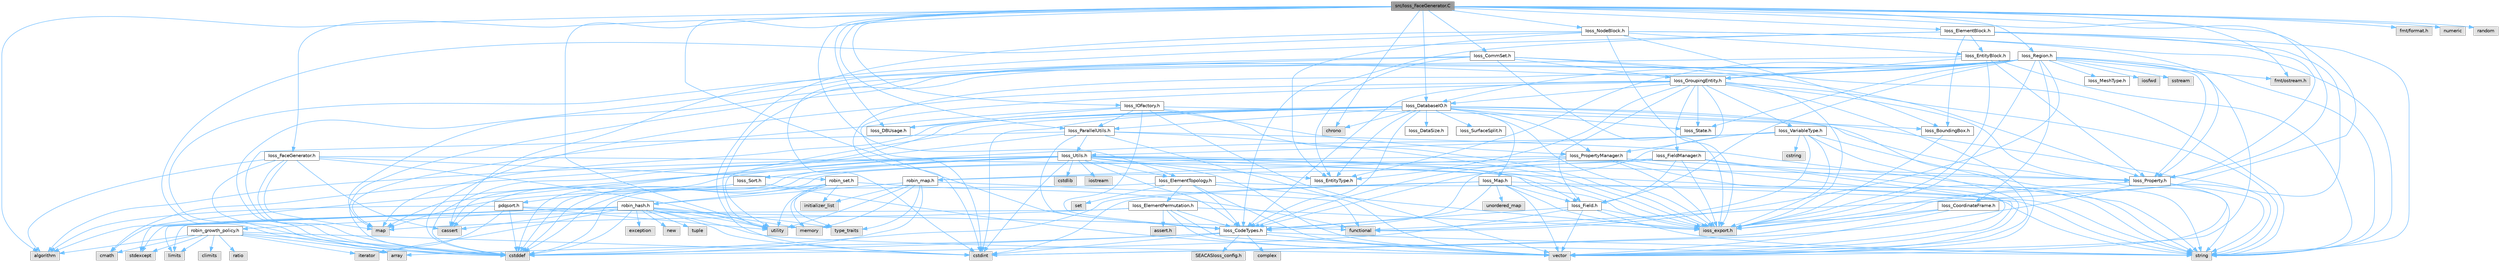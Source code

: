 digraph "src/Ioss_FaceGenerator.C"
{
 // INTERACTIVE_SVG=YES
 // LATEX_PDF_SIZE
  bgcolor="transparent";
  edge [fontname=Helvetica,fontsize=10,labelfontname=Helvetica,labelfontsize=10];
  node [fontname=Helvetica,fontsize=10,shape=box,height=0.2,width=0.4];
  Node1 [id="Node000001",label="src/Ioss_FaceGenerator.C",height=0.2,width=0.4,color="gray40", fillcolor="grey60", style="filled", fontcolor="black",tooltip=" "];
  Node1 -> Node2 [id="edge1_Node000001_Node000002",color="steelblue1",style="solid",tooltip=" "];
  Node2 [id="Node000002",label="Ioss_CodeTypes.h",height=0.2,width=0.4,color="grey40", fillcolor="white", style="filled",URL="$Ioss__CodeTypes_8h.html",tooltip=" "];
  Node2 -> Node3 [id="edge2_Node000002_Node000003",color="steelblue1",style="solid",tooltip=" "];
  Node3 [id="Node000003",label="array",height=0.2,width=0.4,color="grey60", fillcolor="#E0E0E0", style="filled",tooltip=" "];
  Node2 -> Node4 [id="edge3_Node000002_Node000004",color="steelblue1",style="solid",tooltip=" "];
  Node4 [id="Node000004",label="cstddef",height=0.2,width=0.4,color="grey60", fillcolor="#E0E0E0", style="filled",tooltip=" "];
  Node2 -> Node5 [id="edge4_Node000002_Node000005",color="steelblue1",style="solid",tooltip=" "];
  Node5 [id="Node000005",label="cstdint",height=0.2,width=0.4,color="grey60", fillcolor="#E0E0E0", style="filled",tooltip=" "];
  Node2 -> Node6 [id="edge5_Node000002_Node000006",color="steelblue1",style="solid",tooltip=" "];
  Node6 [id="Node000006",label="string",height=0.2,width=0.4,color="grey60", fillcolor="#E0E0E0", style="filled",tooltip=" "];
  Node2 -> Node7 [id="edge6_Node000002_Node000007",color="steelblue1",style="solid",tooltip=" "];
  Node7 [id="Node000007",label="vector",height=0.2,width=0.4,color="grey60", fillcolor="#E0E0E0", style="filled",tooltip=" "];
  Node2 -> Node8 [id="edge7_Node000002_Node000008",color="steelblue1",style="solid",tooltip=" "];
  Node8 [id="Node000008",label="SEACASIoss_config.h",height=0.2,width=0.4,color="grey60", fillcolor="#E0E0E0", style="filled",tooltip=" "];
  Node2 -> Node9 [id="edge8_Node000002_Node000009",color="steelblue1",style="solid",tooltip=" "];
  Node9 [id="Node000009",label="complex",height=0.2,width=0.4,color="grey60", fillcolor="#E0E0E0", style="filled",tooltip=" "];
  Node1 -> Node10 [id="edge9_Node000001_Node000010",color="steelblue1",style="solid",tooltip=" "];
  Node10 [id="Node000010",label="Ioss_CommSet.h",height=0.2,width=0.4,color="grey40", fillcolor="white", style="filled",URL="$Ioss__CommSet_8h.html",tooltip=" "];
  Node10 -> Node11 [id="edge10_Node000010_Node000011",color="steelblue1",style="solid",tooltip=" "];
  Node11 [id="Node000011",label="ioss_export.h",height=0.2,width=0.4,color="grey60", fillcolor="#E0E0E0", style="filled",tooltip=" "];
  Node10 -> Node12 [id="edge11_Node000010_Node000012",color="steelblue1",style="solid",tooltip=" "];
  Node12 [id="Node000012",label="Ioss_EntityType.h",height=0.2,width=0.4,color="grey40", fillcolor="white", style="filled",URL="$Ioss__EntityType_8h.html",tooltip=" "];
  Node10 -> Node13 [id="edge12_Node000010_Node000013",color="steelblue1",style="solid",tooltip=" "];
  Node13 [id="Node000013",label="Ioss_GroupingEntity.h",height=0.2,width=0.4,color="grey40", fillcolor="white", style="filled",URL="$Ioss__GroupingEntity_8h.html",tooltip=" "];
  Node13 -> Node11 [id="edge13_Node000013_Node000011",color="steelblue1",style="solid",tooltip=" "];
  Node13 -> Node2 [id="edge14_Node000013_Node000002",color="steelblue1",style="solid",tooltip=" "];
  Node13 -> Node14 [id="edge15_Node000013_Node000014",color="steelblue1",style="solid",tooltip=" "];
  Node14 [id="Node000014",label="Ioss_DatabaseIO.h",height=0.2,width=0.4,color="grey40", fillcolor="white", style="filled",URL="$Ioss__DatabaseIO_8h.html",tooltip=" "];
  Node14 -> Node11 [id="edge16_Node000014_Node000011",color="steelblue1",style="solid",tooltip=" "];
  Node14 -> Node15 [id="edge17_Node000014_Node000015",color="steelblue1",style="solid",tooltip=" "];
  Node15 [id="Node000015",label="Ioss_BoundingBox.h",height=0.2,width=0.4,color="grey40", fillcolor="white", style="filled",URL="$Ioss__BoundingBox_8h.html",tooltip=" "];
  Node15 -> Node11 [id="edge18_Node000015_Node000011",color="steelblue1",style="solid",tooltip=" "];
  Node14 -> Node2 [id="edge19_Node000014_Node000002",color="steelblue1",style="solid",tooltip=" "];
  Node14 -> Node16 [id="edge20_Node000014_Node000016",color="steelblue1",style="solid",tooltip=" "];
  Node16 [id="Node000016",label="Ioss_DBUsage.h",height=0.2,width=0.4,color="grey40", fillcolor="white", style="filled",URL="$Ioss__DBUsage_8h.html",tooltip=" "];
  Node14 -> Node17 [id="edge21_Node000014_Node000017",color="steelblue1",style="solid",tooltip=" "];
  Node17 [id="Node000017",label="Ioss_DataSize.h",height=0.2,width=0.4,color="grey40", fillcolor="white", style="filled",URL="$Ioss__DataSize_8h.html",tooltip=" "];
  Node14 -> Node12 [id="edge22_Node000014_Node000012",color="steelblue1",style="solid",tooltip=" "];
  Node14 -> Node18 [id="edge23_Node000014_Node000018",color="steelblue1",style="solid",tooltip=" "];
  Node18 [id="Node000018",label="Ioss_Map.h",height=0.2,width=0.4,color="grey40", fillcolor="white", style="filled",URL="$Ioss__Map_8h.html",tooltip=" "];
  Node18 -> Node11 [id="edge24_Node000018_Node000011",color="steelblue1",style="solid",tooltip=" "];
  Node18 -> Node2 [id="edge25_Node000018_Node000002",color="steelblue1",style="solid",tooltip=" "];
  Node18 -> Node19 [id="edge26_Node000018_Node000019",color="steelblue1",style="solid",tooltip=" "];
  Node19 [id="Node000019",label="Ioss_Field.h",height=0.2,width=0.4,color="grey40", fillcolor="white", style="filled",URL="$Ioss__Field_8h.html",tooltip=" "];
  Node19 -> Node11 [id="edge27_Node000019_Node000011",color="steelblue1",style="solid",tooltip=" "];
  Node19 -> Node2 [id="edge28_Node000019_Node000002",color="steelblue1",style="solid",tooltip=" "];
  Node19 -> Node4 [id="edge29_Node000019_Node000004",color="steelblue1",style="solid",tooltip=" "];
  Node19 -> Node6 [id="edge30_Node000019_Node000006",color="steelblue1",style="solid",tooltip=" "];
  Node19 -> Node7 [id="edge31_Node000019_Node000007",color="steelblue1",style="solid",tooltip=" "];
  Node18 -> Node4 [id="edge32_Node000018_Node000004",color="steelblue1",style="solid",tooltip=" "];
  Node18 -> Node5 [id="edge33_Node000018_Node000005",color="steelblue1",style="solid",tooltip=" "];
  Node18 -> Node6 [id="edge34_Node000018_Node000006",color="steelblue1",style="solid",tooltip=" "];
  Node18 -> Node7 [id="edge35_Node000018_Node000007",color="steelblue1",style="solid",tooltip=" "];
  Node18 -> Node20 [id="edge36_Node000018_Node000020",color="steelblue1",style="solid",tooltip=" "];
  Node20 [id="Node000020",label="unordered_map",height=0.2,width=0.4,color="grey60", fillcolor="#E0E0E0", style="filled",tooltip=" "];
  Node14 -> Node21 [id="edge37_Node000014_Node000021",color="steelblue1",style="solid",tooltip=" "];
  Node21 [id="Node000021",label="Ioss_ParallelUtils.h",height=0.2,width=0.4,color="grey40", fillcolor="white", style="filled",URL="$Ioss__ParallelUtils_8h.html",tooltip=" "];
  Node21 -> Node11 [id="edge38_Node000021_Node000011",color="steelblue1",style="solid",tooltip=" "];
  Node21 -> Node2 [id="edge39_Node000021_Node000002",color="steelblue1",style="solid",tooltip=" "];
  Node21 -> Node22 [id="edge40_Node000021_Node000022",color="steelblue1",style="solid",tooltip=" "];
  Node22 [id="Node000022",label="Ioss_Utils.h",height=0.2,width=0.4,color="grey40", fillcolor="white", style="filled",URL="$Ioss__Utils_8h.html",tooltip=" "];
  Node22 -> Node11 [id="edge41_Node000022_Node000011",color="steelblue1",style="solid",tooltip=" "];
  Node22 -> Node2 [id="edge42_Node000022_Node000002",color="steelblue1",style="solid",tooltip=" "];
  Node22 -> Node23 [id="edge43_Node000022_Node000023",color="steelblue1",style="solid",tooltip=" "];
  Node23 [id="Node000023",label="Ioss_ElementTopology.h",height=0.2,width=0.4,color="grey40", fillcolor="white", style="filled",URL="$Ioss__ElementTopology_8h.html",tooltip=" "];
  Node23 -> Node11 [id="edge44_Node000023_Node000011",color="steelblue1",style="solid",tooltip=" "];
  Node23 -> Node2 [id="edge45_Node000023_Node000002",color="steelblue1",style="solid",tooltip=" "];
  Node23 -> Node24 [id="edge46_Node000023_Node000024",color="steelblue1",style="solid",tooltip=" "];
  Node24 [id="Node000024",label="Ioss_ElementPermutation.h",height=0.2,width=0.4,color="grey40", fillcolor="white", style="filled",URL="$Ioss__ElementPermutation_8h.html",tooltip=" "];
  Node24 -> Node11 [id="edge47_Node000024_Node000011",color="steelblue1",style="solid",tooltip=" "];
  Node24 -> Node2 [id="edge48_Node000024_Node000002",color="steelblue1",style="solid",tooltip=" "];
  Node24 -> Node25 [id="edge49_Node000024_Node000025",color="steelblue1",style="solid",tooltip=" "];
  Node25 [id="Node000025",label="assert.h",height=0.2,width=0.4,color="grey60", fillcolor="#E0E0E0", style="filled",tooltip=" "];
  Node24 -> Node26 [id="edge50_Node000024_Node000026",color="steelblue1",style="solid",tooltip=" "];
  Node26 [id="Node000026",label="limits",height=0.2,width=0.4,color="grey60", fillcolor="#E0E0E0", style="filled",tooltip=" "];
  Node24 -> Node27 [id="edge51_Node000024_Node000027",color="steelblue1",style="solid",tooltip=" "];
  Node27 [id="Node000027",label="map",height=0.2,width=0.4,color="grey60", fillcolor="#E0E0E0", style="filled",tooltip=" "];
  Node24 -> Node6 [id="edge52_Node000024_Node000006",color="steelblue1",style="solid",tooltip=" "];
  Node24 -> Node7 [id="edge53_Node000024_Node000007",color="steelblue1",style="solid",tooltip=" "];
  Node23 -> Node27 [id="edge54_Node000023_Node000027",color="steelblue1",style="solid",tooltip=" "];
  Node23 -> Node28 [id="edge55_Node000023_Node000028",color="steelblue1",style="solid",tooltip=" "];
  Node28 [id="Node000028",label="set",height=0.2,width=0.4,color="grey60", fillcolor="#E0E0E0", style="filled",tooltip=" "];
  Node23 -> Node6 [id="edge56_Node000023_Node000006",color="steelblue1",style="solid",tooltip=" "];
  Node23 -> Node7 [id="edge57_Node000023_Node000007",color="steelblue1",style="solid",tooltip=" "];
  Node22 -> Node12 [id="edge58_Node000022_Node000012",color="steelblue1",style="solid",tooltip=" "];
  Node22 -> Node19 [id="edge59_Node000022_Node000019",color="steelblue1",style="solid",tooltip=" "];
  Node22 -> Node29 [id="edge60_Node000022_Node000029",color="steelblue1",style="solid",tooltip=" "];
  Node29 [id="Node000029",label="Ioss_Property.h",height=0.2,width=0.4,color="grey40", fillcolor="white", style="filled",URL="$Ioss__Property_8h.html",tooltip=" "];
  Node29 -> Node11 [id="edge61_Node000029_Node000011",color="steelblue1",style="solid",tooltip=" "];
  Node29 -> Node5 [id="edge62_Node000029_Node000005",color="steelblue1",style="solid",tooltip=" "];
  Node29 -> Node6 [id="edge63_Node000029_Node000006",color="steelblue1",style="solid",tooltip=" "];
  Node29 -> Node7 [id="edge64_Node000029_Node000007",color="steelblue1",style="solid",tooltip=" "];
  Node22 -> Node30 [id="edge65_Node000022_Node000030",color="steelblue1",style="solid",tooltip=" "];
  Node30 [id="Node000030",label="Ioss_Sort.h",height=0.2,width=0.4,color="grey40", fillcolor="white", style="filled",URL="$Ioss__Sort_8h.html",tooltip=" "];
  Node30 -> Node31 [id="edge66_Node000030_Node000031",color="steelblue1",style="solid",tooltip=" "];
  Node31 [id="Node000031",label="pdqsort.h",height=0.2,width=0.4,color="grey40", fillcolor="white", style="filled",URL="$pdqsort_8h.html",tooltip=" "];
  Node31 -> Node32 [id="edge67_Node000031_Node000032",color="steelblue1",style="solid",tooltip=" "];
  Node32 [id="Node000032",label="algorithm",height=0.2,width=0.4,color="grey60", fillcolor="#E0E0E0", style="filled",tooltip=" "];
  Node31 -> Node4 [id="edge68_Node000031_Node000004",color="steelblue1",style="solid",tooltip=" "];
  Node31 -> Node33 [id="edge69_Node000031_Node000033",color="steelblue1",style="solid",tooltip=" "];
  Node33 [id="Node000033",label="functional",height=0.2,width=0.4,color="grey60", fillcolor="#E0E0E0", style="filled",tooltip=" "];
  Node31 -> Node34 [id="edge70_Node000031_Node000034",color="steelblue1",style="solid",tooltip=" "];
  Node34 [id="Node000034",label="iterator",height=0.2,width=0.4,color="grey60", fillcolor="#E0E0E0", style="filled",tooltip=" "];
  Node31 -> Node35 [id="edge71_Node000031_Node000035",color="steelblue1",style="solid",tooltip=" "];
  Node35 [id="Node000035",label="utility",height=0.2,width=0.4,color="grey60", fillcolor="#E0E0E0", style="filled",tooltip=" "];
  Node30 -> Node4 [id="edge72_Node000030_Node000004",color="steelblue1",style="solid",tooltip=" "];
  Node30 -> Node7 [id="edge73_Node000030_Node000007",color="steelblue1",style="solid",tooltip=" "];
  Node22 -> Node32 [id="edge74_Node000022_Node000032",color="steelblue1",style="solid",tooltip=" "];
  Node22 -> Node36 [id="edge75_Node000022_Node000036",color="steelblue1",style="solid",tooltip=" "];
  Node36 [id="Node000036",label="cassert",height=0.2,width=0.4,color="grey60", fillcolor="#E0E0E0", style="filled",tooltip=" "];
  Node22 -> Node37 [id="edge76_Node000022_Node000037",color="steelblue1",style="solid",tooltip=" "];
  Node37 [id="Node000037",label="cmath",height=0.2,width=0.4,color="grey60", fillcolor="#E0E0E0", style="filled",tooltip=" "];
  Node22 -> Node4 [id="edge77_Node000022_Node000004",color="steelblue1",style="solid",tooltip=" "];
  Node22 -> Node5 [id="edge78_Node000022_Node000005",color="steelblue1",style="solid",tooltip=" "];
  Node22 -> Node38 [id="edge79_Node000022_Node000038",color="steelblue1",style="solid",tooltip=" "];
  Node38 [id="Node000038",label="cstdlib",height=0.2,width=0.4,color="grey60", fillcolor="#E0E0E0", style="filled",tooltip=" "];
  Node22 -> Node39 [id="edge80_Node000022_Node000039",color="steelblue1",style="solid",tooltip=" "];
  Node39 [id="Node000039",label="iostream",height=0.2,width=0.4,color="grey60", fillcolor="#E0E0E0", style="filled",tooltip=" "];
  Node22 -> Node40 [id="edge81_Node000022_Node000040",color="steelblue1",style="solid",tooltip=" "];
  Node40 [id="Node000040",label="stdexcept",height=0.2,width=0.4,color="grey60", fillcolor="#E0E0E0", style="filled",tooltip=" "];
  Node22 -> Node6 [id="edge82_Node000022_Node000006",color="steelblue1",style="solid",tooltip=" "];
  Node22 -> Node7 [id="edge83_Node000022_Node000007",color="steelblue1",style="solid",tooltip=" "];
  Node21 -> Node36 [id="edge84_Node000021_Node000036",color="steelblue1",style="solid",tooltip=" "];
  Node21 -> Node4 [id="edge85_Node000021_Node000004",color="steelblue1",style="solid",tooltip=" "];
  Node21 -> Node6 [id="edge86_Node000021_Node000006",color="steelblue1",style="solid",tooltip=" "];
  Node21 -> Node7 [id="edge87_Node000021_Node000007",color="steelblue1",style="solid",tooltip=" "];
  Node14 -> Node41 [id="edge88_Node000014_Node000041",color="steelblue1",style="solid",tooltip=" "];
  Node41 [id="Node000041",label="Ioss_PropertyManager.h",height=0.2,width=0.4,color="grey40", fillcolor="white", style="filled",URL="$Ioss__PropertyManager_8h.html",tooltip=" "];
  Node41 -> Node11 [id="edge89_Node000041_Node000011",color="steelblue1",style="solid",tooltip=" "];
  Node41 -> Node2 [id="edge90_Node000041_Node000002",color="steelblue1",style="solid",tooltip=" "];
  Node41 -> Node29 [id="edge91_Node000041_Node000029",color="steelblue1",style="solid",tooltip=" "];
  Node41 -> Node4 [id="edge92_Node000041_Node000004",color="steelblue1",style="solid",tooltip=" "];
  Node41 -> Node6 [id="edge93_Node000041_Node000006",color="steelblue1",style="solid",tooltip=" "];
  Node41 -> Node7 [id="edge94_Node000041_Node000007",color="steelblue1",style="solid",tooltip=" "];
  Node41 -> Node42 [id="edge95_Node000041_Node000042",color="steelblue1",style="solid",tooltip=" "];
  Node42 [id="Node000042",label="robin_map.h",height=0.2,width=0.4,color="grey40", fillcolor="white", style="filled",URL="$robin__map_8h.html",tooltip=" "];
  Node42 -> Node4 [id="edge96_Node000042_Node000004",color="steelblue1",style="solid",tooltip=" "];
  Node42 -> Node33 [id="edge97_Node000042_Node000033",color="steelblue1",style="solid",tooltip=" "];
  Node42 -> Node43 [id="edge98_Node000042_Node000043",color="steelblue1",style="solid",tooltip=" "];
  Node43 [id="Node000043",label="initializer_list",height=0.2,width=0.4,color="grey60", fillcolor="#E0E0E0", style="filled",tooltip=" "];
  Node42 -> Node44 [id="edge99_Node000042_Node000044",color="steelblue1",style="solid",tooltip=" "];
  Node44 [id="Node000044",label="memory",height=0.2,width=0.4,color="grey60", fillcolor="#E0E0E0", style="filled",tooltip=" "];
  Node42 -> Node45 [id="edge100_Node000042_Node000045",color="steelblue1",style="solid",tooltip=" "];
  Node45 [id="Node000045",label="type_traits",height=0.2,width=0.4,color="grey60", fillcolor="#E0E0E0", style="filled",tooltip=" "];
  Node42 -> Node35 [id="edge101_Node000042_Node000035",color="steelblue1",style="solid",tooltip=" "];
  Node42 -> Node46 [id="edge102_Node000042_Node000046",color="steelblue1",style="solid",tooltip=" "];
  Node46 [id="Node000046",label="robin_hash.h",height=0.2,width=0.4,color="grey40", fillcolor="white", style="filled",URL="$robin__hash_8h.html",tooltip=" "];
  Node46 -> Node32 [id="edge103_Node000046_Node000032",color="steelblue1",style="solid",tooltip=" "];
  Node46 -> Node36 [id="edge104_Node000046_Node000036",color="steelblue1",style="solid",tooltip=" "];
  Node46 -> Node37 [id="edge105_Node000046_Node000037",color="steelblue1",style="solid",tooltip=" "];
  Node46 -> Node4 [id="edge106_Node000046_Node000004",color="steelblue1",style="solid",tooltip=" "];
  Node46 -> Node5 [id="edge107_Node000046_Node000005",color="steelblue1",style="solid",tooltip=" "];
  Node46 -> Node47 [id="edge108_Node000046_Node000047",color="steelblue1",style="solid",tooltip=" "];
  Node47 [id="Node000047",label="exception",height=0.2,width=0.4,color="grey60", fillcolor="#E0E0E0", style="filled",tooltip=" "];
  Node46 -> Node34 [id="edge109_Node000046_Node000034",color="steelblue1",style="solid",tooltip=" "];
  Node46 -> Node26 [id="edge110_Node000046_Node000026",color="steelblue1",style="solid",tooltip=" "];
  Node46 -> Node44 [id="edge111_Node000046_Node000044",color="steelblue1",style="solid",tooltip=" "];
  Node46 -> Node48 [id="edge112_Node000046_Node000048",color="steelblue1",style="solid",tooltip=" "];
  Node48 [id="Node000048",label="new",height=0.2,width=0.4,color="grey60", fillcolor="#E0E0E0", style="filled",tooltip=" "];
  Node46 -> Node40 [id="edge113_Node000046_Node000040",color="steelblue1",style="solid",tooltip=" "];
  Node46 -> Node49 [id="edge114_Node000046_Node000049",color="steelblue1",style="solid",tooltip=" "];
  Node49 [id="Node000049",label="tuple",height=0.2,width=0.4,color="grey60", fillcolor="#E0E0E0", style="filled",tooltip=" "];
  Node46 -> Node45 [id="edge115_Node000046_Node000045",color="steelblue1",style="solid",tooltip=" "];
  Node46 -> Node35 [id="edge116_Node000046_Node000035",color="steelblue1",style="solid",tooltip=" "];
  Node46 -> Node7 [id="edge117_Node000046_Node000007",color="steelblue1",style="solid",tooltip=" "];
  Node46 -> Node50 [id="edge118_Node000046_Node000050",color="steelblue1",style="solid",tooltip=" "];
  Node50 [id="Node000050",label="robin_growth_policy.h",height=0.2,width=0.4,color="grey40", fillcolor="white", style="filled",URL="$robin__growth__policy_8h.html",tooltip=" "];
  Node50 -> Node32 [id="edge119_Node000050_Node000032",color="steelblue1",style="solid",tooltip=" "];
  Node50 -> Node3 [id="edge120_Node000050_Node000003",color="steelblue1",style="solid",tooltip=" "];
  Node50 -> Node51 [id="edge121_Node000050_Node000051",color="steelblue1",style="solid",tooltip=" "];
  Node51 [id="Node000051",label="climits",height=0.2,width=0.4,color="grey60", fillcolor="#E0E0E0", style="filled",tooltip=" "];
  Node50 -> Node37 [id="edge122_Node000050_Node000037",color="steelblue1",style="solid",tooltip=" "];
  Node50 -> Node4 [id="edge123_Node000050_Node000004",color="steelblue1",style="solid",tooltip=" "];
  Node50 -> Node5 [id="edge124_Node000050_Node000005",color="steelblue1",style="solid",tooltip=" "];
  Node50 -> Node34 [id="edge125_Node000050_Node000034",color="steelblue1",style="solid",tooltip=" "];
  Node50 -> Node26 [id="edge126_Node000050_Node000026",color="steelblue1",style="solid",tooltip=" "];
  Node50 -> Node52 [id="edge127_Node000050_Node000052",color="steelblue1",style="solid",tooltip=" "];
  Node52 [id="Node000052",label="ratio",height=0.2,width=0.4,color="grey60", fillcolor="#E0E0E0", style="filled",tooltip=" "];
  Node50 -> Node40 [id="edge128_Node000050_Node000040",color="steelblue1",style="solid",tooltip=" "];
  Node14 -> Node53 [id="edge129_Node000014_Node000053",color="steelblue1",style="solid",tooltip=" "];
  Node53 [id="Node000053",label="Ioss_State.h",height=0.2,width=0.4,color="grey40", fillcolor="white", style="filled",URL="$Ioss__State_8h.html",tooltip=" "];
  Node14 -> Node54 [id="edge130_Node000014_Node000054",color="steelblue1",style="solid",tooltip=" "];
  Node54 [id="Node000054",label="Ioss_SurfaceSplit.h",height=0.2,width=0.4,color="grey40", fillcolor="white", style="filled",URL="$Ioss__SurfaceSplit_8h.html",tooltip=" "];
  Node14 -> Node55 [id="edge131_Node000014_Node000055",color="steelblue1",style="solid",tooltip=" "];
  Node55 [id="Node000055",label="chrono",height=0.2,width=0.4,color="grey60", fillcolor="#E0E0E0", style="filled",tooltip=" "];
  Node14 -> Node4 [id="edge132_Node000014_Node000004",color="steelblue1",style="solid",tooltip=" "];
  Node14 -> Node5 [id="edge133_Node000014_Node000005",color="steelblue1",style="solid",tooltip=" "];
  Node14 -> Node27 [id="edge134_Node000014_Node000027",color="steelblue1",style="solid",tooltip=" "];
  Node14 -> Node6 [id="edge135_Node000014_Node000006",color="steelblue1",style="solid",tooltip=" "];
  Node14 -> Node35 [id="edge136_Node000014_Node000035",color="steelblue1",style="solid",tooltip=" "];
  Node14 -> Node7 [id="edge137_Node000014_Node000007",color="steelblue1",style="solid",tooltip=" "];
  Node13 -> Node12 [id="edge138_Node000013_Node000012",color="steelblue1",style="solid",tooltip=" "];
  Node13 -> Node19 [id="edge139_Node000013_Node000019",color="steelblue1",style="solid",tooltip=" "];
  Node13 -> Node56 [id="edge140_Node000013_Node000056",color="steelblue1",style="solid",tooltip=" "];
  Node56 [id="Node000056",label="Ioss_FieldManager.h",height=0.2,width=0.4,color="grey40", fillcolor="white", style="filled",URL="$Ioss__FieldManager_8h.html",tooltip=" "];
  Node56 -> Node11 [id="edge141_Node000056_Node000011",color="steelblue1",style="solid",tooltip=" "];
  Node56 -> Node2 [id="edge142_Node000056_Node000002",color="steelblue1",style="solid",tooltip=" "];
  Node56 -> Node19 [id="edge143_Node000056_Node000019",color="steelblue1",style="solid",tooltip=" "];
  Node56 -> Node4 [id="edge144_Node000056_Node000004",color="steelblue1",style="solid",tooltip=" "];
  Node56 -> Node6 [id="edge145_Node000056_Node000006",color="steelblue1",style="solid",tooltip=" "];
  Node56 -> Node7 [id="edge146_Node000056_Node000007",color="steelblue1",style="solid",tooltip=" "];
  Node56 -> Node42 [id="edge147_Node000056_Node000042",color="steelblue1",style="solid",tooltip=" "];
  Node13 -> Node29 [id="edge148_Node000013_Node000029",color="steelblue1",style="solid",tooltip=" "];
  Node13 -> Node41 [id="edge149_Node000013_Node000041",color="steelblue1",style="solid",tooltip=" "];
  Node13 -> Node53 [id="edge150_Node000013_Node000053",color="steelblue1",style="solid",tooltip=" "];
  Node13 -> Node57 [id="edge151_Node000013_Node000057",color="steelblue1",style="solid",tooltip=" "];
  Node57 [id="Node000057",label="Ioss_VariableType.h",height=0.2,width=0.4,color="grey40", fillcolor="white", style="filled",URL="$Ioss__VariableType_8h.html",tooltip=" "];
  Node57 -> Node11 [id="edge152_Node000057_Node000011",color="steelblue1",style="solid",tooltip=" "];
  Node57 -> Node2 [id="edge153_Node000057_Node000002",color="steelblue1",style="solid",tooltip=" "];
  Node57 -> Node22 [id="edge154_Node000057_Node000022",color="steelblue1",style="solid",tooltip=" "];
  Node57 -> Node58 [id="edge155_Node000057_Node000058",color="steelblue1",style="solid",tooltip=" "];
  Node58 [id="Node000058",label="cstring",height=0.2,width=0.4,color="grey60", fillcolor="#E0E0E0", style="filled",tooltip=" "];
  Node57 -> Node33 [id="edge156_Node000057_Node000033",color="steelblue1",style="solid",tooltip=" "];
  Node57 -> Node27 [id="edge157_Node000057_Node000027",color="steelblue1",style="solid",tooltip=" "];
  Node57 -> Node6 [id="edge158_Node000057_Node000006",color="steelblue1",style="solid",tooltip=" "];
  Node57 -> Node7 [id="edge159_Node000057_Node000007",color="steelblue1",style="solid",tooltip=" "];
  Node13 -> Node4 [id="edge160_Node000013_Node000004",color="steelblue1",style="solid",tooltip=" "];
  Node13 -> Node5 [id="edge161_Node000013_Node000005",color="steelblue1",style="solid",tooltip=" "];
  Node13 -> Node6 [id="edge162_Node000013_Node000006",color="steelblue1",style="solid",tooltip=" "];
  Node13 -> Node7 [id="edge163_Node000013_Node000007",color="steelblue1",style="solid",tooltip=" "];
  Node10 -> Node29 [id="edge164_Node000010_Node000029",color="steelblue1",style="solid",tooltip=" "];
  Node10 -> Node4 [id="edge165_Node000010_Node000004",color="steelblue1",style="solid",tooltip=" "];
  Node10 -> Node5 [id="edge166_Node000010_Node000005",color="steelblue1",style="solid",tooltip=" "];
  Node10 -> Node6 [id="edge167_Node000010_Node000006",color="steelblue1",style="solid",tooltip=" "];
  Node1 -> Node16 [id="edge168_Node000001_Node000016",color="steelblue1",style="solid",tooltip=" "];
  Node1 -> Node14 [id="edge169_Node000001_Node000014",color="steelblue1",style="solid",tooltip=" "];
  Node1 -> Node59 [id="edge170_Node000001_Node000059",color="steelblue1",style="solid",tooltip=" "];
  Node59 [id="Node000059",label="Ioss_ElementBlock.h",height=0.2,width=0.4,color="grey40", fillcolor="white", style="filled",URL="$Ioss__ElementBlock_8h.html",tooltip=" "];
  Node59 -> Node11 [id="edge171_Node000059_Node000011",color="steelblue1",style="solid",tooltip=" "];
  Node59 -> Node15 [id="edge172_Node000059_Node000015",color="steelblue1",style="solid",tooltip=" "];
  Node59 -> Node2 [id="edge173_Node000059_Node000002",color="steelblue1",style="solid",tooltip=" "];
  Node59 -> Node60 [id="edge174_Node000059_Node000060",color="steelblue1",style="solid",tooltip=" "];
  Node60 [id="Node000060",label="Ioss_EntityBlock.h",height=0.2,width=0.4,color="grey40", fillcolor="white", style="filled",URL="$Ioss__EntityBlock_8h.html",tooltip=" "];
  Node60 -> Node11 [id="edge175_Node000060_Node000011",color="steelblue1",style="solid",tooltip=" "];
  Node60 -> Node13 [id="edge176_Node000060_Node000013",color="steelblue1",style="solid",tooltip=" "];
  Node60 -> Node29 [id="edge177_Node000060_Node000029",color="steelblue1",style="solid",tooltip=" "];
  Node60 -> Node4 [id="edge178_Node000060_Node000004",color="steelblue1",style="solid",tooltip=" "];
  Node60 -> Node6 [id="edge179_Node000060_Node000006",color="steelblue1",style="solid",tooltip=" "];
  Node59 -> Node29 [id="edge180_Node000059_Node000029",color="steelblue1",style="solid",tooltip=" "];
  Node59 -> Node36 [id="edge181_Node000059_Node000036",color="steelblue1",style="solid",tooltip=" "];
  Node59 -> Node6 [id="edge182_Node000059_Node000006",color="steelblue1",style="solid",tooltip=" "];
  Node1 -> Node23 [id="edge183_Node000001_Node000023",color="steelblue1",style="solid",tooltip=" "];
  Node1 -> Node61 [id="edge184_Node000001_Node000061",color="steelblue1",style="solid",tooltip=" "];
  Node61 [id="Node000061",label="Ioss_FaceGenerator.h",height=0.2,width=0.4,color="grey40", fillcolor="white", style="filled",URL="$Ioss__FaceGenerator_8h.html",tooltip=" "];
  Node61 -> Node11 [id="edge185_Node000061_Node000011",color="steelblue1",style="solid",tooltip=" "];
  Node61 -> Node32 [id="edge186_Node000061_Node000032",color="steelblue1",style="solid",tooltip=" "];
  Node61 -> Node3 [id="edge187_Node000061_Node000003",color="steelblue1",style="solid",tooltip=" "];
  Node61 -> Node36 [id="edge188_Node000061_Node000036",color="steelblue1",style="solid",tooltip=" "];
  Node61 -> Node4 [id="edge189_Node000061_Node000004",color="steelblue1",style="solid",tooltip=" "];
  Node61 -> Node27 [id="edge190_Node000061_Node000027",color="steelblue1",style="solid",tooltip=" "];
  Node61 -> Node62 [id="edge191_Node000061_Node000062",color="steelblue1",style="solid",tooltip=" "];
  Node62 [id="Node000062",label="robin_set.h",height=0.2,width=0.4,color="grey40", fillcolor="white", style="filled",URL="$robin__set_8h.html",tooltip=" "];
  Node62 -> Node4 [id="edge192_Node000062_Node000004",color="steelblue1",style="solid",tooltip=" "];
  Node62 -> Node33 [id="edge193_Node000062_Node000033",color="steelblue1",style="solid",tooltip=" "];
  Node62 -> Node43 [id="edge194_Node000062_Node000043",color="steelblue1",style="solid",tooltip=" "];
  Node62 -> Node44 [id="edge195_Node000062_Node000044",color="steelblue1",style="solid",tooltip=" "];
  Node62 -> Node45 [id="edge196_Node000062_Node000045",color="steelblue1",style="solid",tooltip=" "];
  Node62 -> Node35 [id="edge197_Node000062_Node000035",color="steelblue1",style="solid",tooltip=" "];
  Node62 -> Node46 [id="edge198_Node000062_Node000046",color="steelblue1",style="solid",tooltip=" "];
  Node61 -> Node35 [id="edge199_Node000061_Node000035",color="steelblue1",style="solid",tooltip=" "];
  Node1 -> Node63 [id="edge200_Node000001_Node000063",color="steelblue1",style="solid",tooltip=" "];
  Node63 [id="Node000063",label="Ioss_IOFactory.h",height=0.2,width=0.4,color="grey40", fillcolor="white", style="filled",URL="$Ioss__IOFactory_8h.html",tooltip=" "];
  Node63 -> Node11 [id="edge201_Node000063_Node000011",color="steelblue1",style="solid",tooltip=" "];
  Node63 -> Node2 [id="edge202_Node000063_Node000002",color="steelblue1",style="solid",tooltip=" "];
  Node63 -> Node6 [id="edge203_Node000063_Node000006",color="steelblue1",style="solid",tooltip=" "];
  Node63 -> Node16 [id="edge204_Node000063_Node000016",color="steelblue1",style="solid",tooltip=" "];
  Node63 -> Node21 [id="edge205_Node000063_Node000021",color="steelblue1",style="solid",tooltip=" "];
  Node63 -> Node41 [id="edge206_Node000063_Node000041",color="steelblue1",style="solid",tooltip=" "];
  Node63 -> Node27 [id="edge207_Node000063_Node000027",color="steelblue1",style="solid",tooltip=" "];
  Node63 -> Node7 [id="edge208_Node000063_Node000007",color="steelblue1",style="solid",tooltip=" "];
  Node1 -> Node64 [id="edge209_Node000001_Node000064",color="steelblue1",style="solid",tooltip=" "];
  Node64 [id="Node000064",label="Ioss_NodeBlock.h",height=0.2,width=0.4,color="grey40", fillcolor="white", style="filled",URL="$Ioss__NodeBlock_8h.html",tooltip=" "];
  Node64 -> Node11 [id="edge210_Node000064_Node000011",color="steelblue1",style="solid",tooltip=" "];
  Node64 -> Node15 [id="edge211_Node000064_Node000015",color="steelblue1",style="solid",tooltip=" "];
  Node64 -> Node60 [id="edge212_Node000064_Node000060",color="steelblue1",style="solid",tooltip=" "];
  Node64 -> Node12 [id="edge213_Node000064_Node000012",color="steelblue1",style="solid",tooltip=" "];
  Node64 -> Node29 [id="edge214_Node000064_Node000029",color="steelblue1",style="solid",tooltip=" "];
  Node64 -> Node4 [id="edge215_Node000064_Node000004",color="steelblue1",style="solid",tooltip=" "];
  Node64 -> Node5 [id="edge216_Node000064_Node000005",color="steelblue1",style="solid",tooltip=" "];
  Node64 -> Node6 [id="edge217_Node000064_Node000006",color="steelblue1",style="solid",tooltip=" "];
  Node1 -> Node21 [id="edge218_Node000001_Node000021",color="steelblue1",style="solid",tooltip=" "];
  Node1 -> Node29 [id="edge219_Node000001_Node000029",color="steelblue1",style="solid",tooltip=" "];
  Node1 -> Node65 [id="edge220_Node000001_Node000065",color="steelblue1",style="solid",tooltip=" "];
  Node65 [id="Node000065",label="Ioss_Region.h",height=0.2,width=0.4,color="grey40", fillcolor="white", style="filled",URL="$Ioss__Region_8h.html",tooltip=" "];
  Node65 -> Node11 [id="edge221_Node000065_Node000011",color="steelblue1",style="solid",tooltip=" "];
  Node65 -> Node66 [id="edge222_Node000065_Node000066",color="steelblue1",style="solid",tooltip=" "];
  Node66 [id="Node000066",label="Ioss_CoordinateFrame.h",height=0.2,width=0.4,color="grey40", fillcolor="white", style="filled",URL="$Ioss__CoordinateFrame_8h.html",tooltip=" "];
  Node66 -> Node11 [id="edge223_Node000066_Node000011",color="steelblue1",style="solid",tooltip=" "];
  Node66 -> Node5 [id="edge224_Node000066_Node000005",color="steelblue1",style="solid",tooltip=" "];
  Node66 -> Node7 [id="edge225_Node000066_Node000007",color="steelblue1",style="solid",tooltip=" "];
  Node65 -> Node14 [id="edge226_Node000065_Node000014",color="steelblue1",style="solid",tooltip=" "];
  Node65 -> Node12 [id="edge227_Node000065_Node000012",color="steelblue1",style="solid",tooltip=" "];
  Node65 -> Node19 [id="edge228_Node000065_Node000019",color="steelblue1",style="solid",tooltip=" "];
  Node65 -> Node13 [id="edge229_Node000065_Node000013",color="steelblue1",style="solid",tooltip=" "];
  Node65 -> Node67 [id="edge230_Node000065_Node000067",color="steelblue1",style="solid",tooltip=" "];
  Node67 [id="Node000067",label="Ioss_MeshType.h",height=0.2,width=0.4,color="grey40", fillcolor="white", style="filled",URL="$Ioss__MeshType_8h.html",tooltip=" "];
  Node65 -> Node29 [id="edge231_Node000065_Node000029",color="steelblue1",style="solid",tooltip=" "];
  Node65 -> Node53 [id="edge232_Node000065_Node000053",color="steelblue1",style="solid",tooltip=" "];
  Node65 -> Node4 [id="edge233_Node000065_Node000004",color="steelblue1",style="solid",tooltip=" "];
  Node65 -> Node5 [id="edge234_Node000065_Node000005",color="steelblue1",style="solid",tooltip=" "];
  Node65 -> Node33 [id="edge235_Node000065_Node000033",color="steelblue1",style="solid",tooltip=" "];
  Node65 -> Node68 [id="edge236_Node000065_Node000068",color="steelblue1",style="solid",tooltip=" "];
  Node68 [id="Node000068",label="iosfwd",height=0.2,width=0.4,color="grey60", fillcolor="#E0E0E0", style="filled",tooltip=" "];
  Node65 -> Node27 [id="edge237_Node000065_Node000027",color="steelblue1",style="solid",tooltip=" "];
  Node65 -> Node6 [id="edge238_Node000065_Node000006",color="steelblue1",style="solid",tooltip=" "];
  Node65 -> Node35 [id="edge239_Node000065_Node000035",color="steelblue1",style="solid",tooltip=" "];
  Node65 -> Node7 [id="edge240_Node000065_Node000007",color="steelblue1",style="solid",tooltip=" "];
  Node65 -> Node69 [id="edge241_Node000065_Node000069",color="steelblue1",style="solid",tooltip=" "];
  Node69 [id="Node000069",label="sstream",height=0.2,width=0.4,color="grey60", fillcolor="#E0E0E0", style="filled",tooltip=" "];
  Node65 -> Node70 [id="edge242_Node000065_Node000070",color="steelblue1",style="solid",tooltip=" "];
  Node70 [id="Node000070",label="fmt/ostream.h",height=0.2,width=0.4,color="grey60", fillcolor="#E0E0E0", style="filled",tooltip=" "];
  Node1 -> Node32 [id="edge243_Node000001_Node000032",color="steelblue1",style="solid",tooltip=" "];
  Node1 -> Node55 [id="edge244_Node000001_Node000055",color="steelblue1",style="solid",tooltip=" "];
  Node1 -> Node71 [id="edge245_Node000001_Node000071",color="steelblue1",style="solid",tooltip=" "];
  Node71 [id="Node000071",label="fmt/format.h",height=0.2,width=0.4,color="grey60", fillcolor="#E0E0E0", style="filled",tooltip=" "];
  Node1 -> Node70 [id="edge246_Node000001_Node000070",color="steelblue1",style="solid",tooltip=" "];
  Node1 -> Node33 [id="edge247_Node000001_Node000033",color="steelblue1",style="solid",tooltip=" "];
  Node1 -> Node72 [id="edge248_Node000001_Node000072",color="steelblue1",style="solid",tooltip=" "];
  Node72 [id="Node000072",label="numeric",height=0.2,width=0.4,color="grey60", fillcolor="#E0E0E0", style="filled",tooltip=" "];
  Node1 -> Node73 [id="edge249_Node000001_Node000073",color="steelblue1",style="solid",tooltip=" "];
  Node73 [id="Node000073",label="random",height=0.2,width=0.4,color="grey60", fillcolor="#E0E0E0", style="filled",tooltip=" "];
  Node1 -> Node35 [id="edge250_Node000001_Node000035",color="steelblue1",style="solid",tooltip=" "];
}
